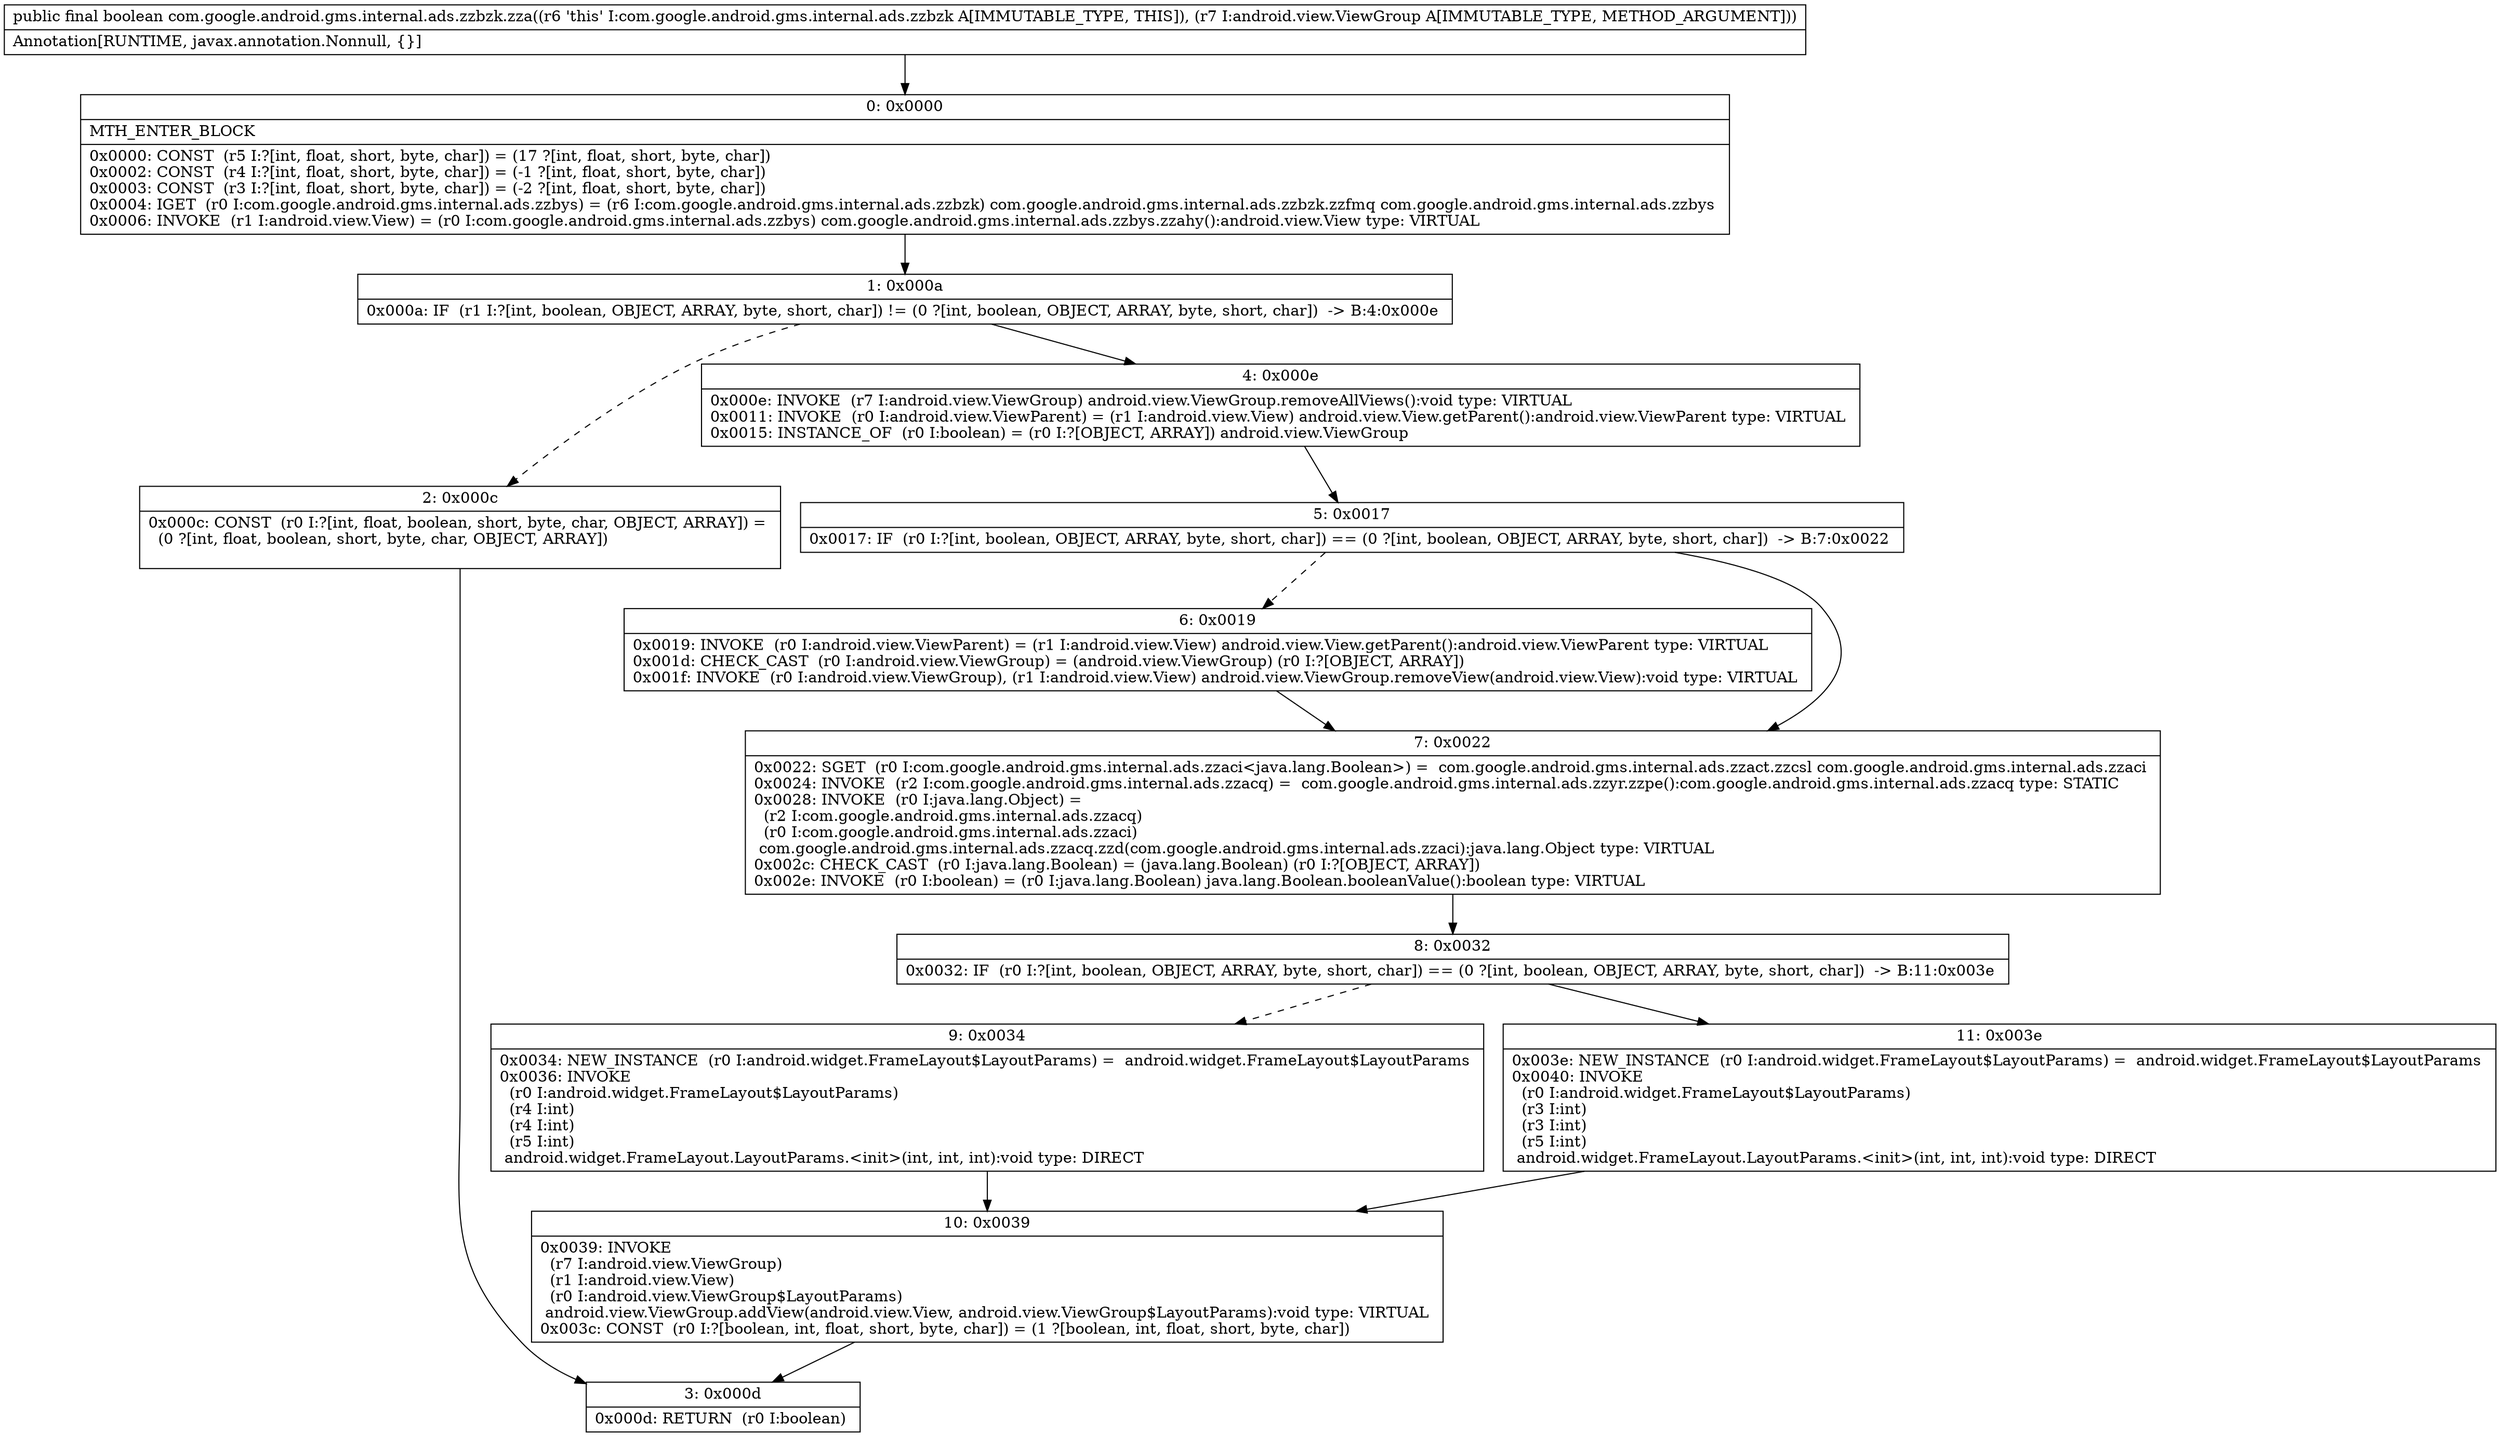 digraph "CFG forcom.google.android.gms.internal.ads.zzbzk.zza(Landroid\/view\/ViewGroup;)Z" {
Node_0 [shape=record,label="{0\:\ 0x0000|MTH_ENTER_BLOCK\l|0x0000: CONST  (r5 I:?[int, float, short, byte, char]) = (17 ?[int, float, short, byte, char]) \l0x0002: CONST  (r4 I:?[int, float, short, byte, char]) = (\-1 ?[int, float, short, byte, char]) \l0x0003: CONST  (r3 I:?[int, float, short, byte, char]) = (\-2 ?[int, float, short, byte, char]) \l0x0004: IGET  (r0 I:com.google.android.gms.internal.ads.zzbys) = (r6 I:com.google.android.gms.internal.ads.zzbzk) com.google.android.gms.internal.ads.zzbzk.zzfmq com.google.android.gms.internal.ads.zzbys \l0x0006: INVOKE  (r1 I:android.view.View) = (r0 I:com.google.android.gms.internal.ads.zzbys) com.google.android.gms.internal.ads.zzbys.zzahy():android.view.View type: VIRTUAL \l}"];
Node_1 [shape=record,label="{1\:\ 0x000a|0x000a: IF  (r1 I:?[int, boolean, OBJECT, ARRAY, byte, short, char]) != (0 ?[int, boolean, OBJECT, ARRAY, byte, short, char])  \-\> B:4:0x000e \l}"];
Node_2 [shape=record,label="{2\:\ 0x000c|0x000c: CONST  (r0 I:?[int, float, boolean, short, byte, char, OBJECT, ARRAY]) = \l  (0 ?[int, float, boolean, short, byte, char, OBJECT, ARRAY])\l \l}"];
Node_3 [shape=record,label="{3\:\ 0x000d|0x000d: RETURN  (r0 I:boolean) \l}"];
Node_4 [shape=record,label="{4\:\ 0x000e|0x000e: INVOKE  (r7 I:android.view.ViewGroup) android.view.ViewGroup.removeAllViews():void type: VIRTUAL \l0x0011: INVOKE  (r0 I:android.view.ViewParent) = (r1 I:android.view.View) android.view.View.getParent():android.view.ViewParent type: VIRTUAL \l0x0015: INSTANCE_OF  (r0 I:boolean) = (r0 I:?[OBJECT, ARRAY]) android.view.ViewGroup \l}"];
Node_5 [shape=record,label="{5\:\ 0x0017|0x0017: IF  (r0 I:?[int, boolean, OBJECT, ARRAY, byte, short, char]) == (0 ?[int, boolean, OBJECT, ARRAY, byte, short, char])  \-\> B:7:0x0022 \l}"];
Node_6 [shape=record,label="{6\:\ 0x0019|0x0019: INVOKE  (r0 I:android.view.ViewParent) = (r1 I:android.view.View) android.view.View.getParent():android.view.ViewParent type: VIRTUAL \l0x001d: CHECK_CAST  (r0 I:android.view.ViewGroup) = (android.view.ViewGroup) (r0 I:?[OBJECT, ARRAY]) \l0x001f: INVOKE  (r0 I:android.view.ViewGroup), (r1 I:android.view.View) android.view.ViewGroup.removeView(android.view.View):void type: VIRTUAL \l}"];
Node_7 [shape=record,label="{7\:\ 0x0022|0x0022: SGET  (r0 I:com.google.android.gms.internal.ads.zzaci\<java.lang.Boolean\>) =  com.google.android.gms.internal.ads.zzact.zzcsl com.google.android.gms.internal.ads.zzaci \l0x0024: INVOKE  (r2 I:com.google.android.gms.internal.ads.zzacq) =  com.google.android.gms.internal.ads.zzyr.zzpe():com.google.android.gms.internal.ads.zzacq type: STATIC \l0x0028: INVOKE  (r0 I:java.lang.Object) = \l  (r2 I:com.google.android.gms.internal.ads.zzacq)\l  (r0 I:com.google.android.gms.internal.ads.zzaci)\l com.google.android.gms.internal.ads.zzacq.zzd(com.google.android.gms.internal.ads.zzaci):java.lang.Object type: VIRTUAL \l0x002c: CHECK_CAST  (r0 I:java.lang.Boolean) = (java.lang.Boolean) (r0 I:?[OBJECT, ARRAY]) \l0x002e: INVOKE  (r0 I:boolean) = (r0 I:java.lang.Boolean) java.lang.Boolean.booleanValue():boolean type: VIRTUAL \l}"];
Node_8 [shape=record,label="{8\:\ 0x0032|0x0032: IF  (r0 I:?[int, boolean, OBJECT, ARRAY, byte, short, char]) == (0 ?[int, boolean, OBJECT, ARRAY, byte, short, char])  \-\> B:11:0x003e \l}"];
Node_9 [shape=record,label="{9\:\ 0x0034|0x0034: NEW_INSTANCE  (r0 I:android.widget.FrameLayout$LayoutParams) =  android.widget.FrameLayout$LayoutParams \l0x0036: INVOKE  \l  (r0 I:android.widget.FrameLayout$LayoutParams)\l  (r4 I:int)\l  (r4 I:int)\l  (r5 I:int)\l android.widget.FrameLayout.LayoutParams.\<init\>(int, int, int):void type: DIRECT \l}"];
Node_10 [shape=record,label="{10\:\ 0x0039|0x0039: INVOKE  \l  (r7 I:android.view.ViewGroup)\l  (r1 I:android.view.View)\l  (r0 I:android.view.ViewGroup$LayoutParams)\l android.view.ViewGroup.addView(android.view.View, android.view.ViewGroup$LayoutParams):void type: VIRTUAL \l0x003c: CONST  (r0 I:?[boolean, int, float, short, byte, char]) = (1 ?[boolean, int, float, short, byte, char]) \l}"];
Node_11 [shape=record,label="{11\:\ 0x003e|0x003e: NEW_INSTANCE  (r0 I:android.widget.FrameLayout$LayoutParams) =  android.widget.FrameLayout$LayoutParams \l0x0040: INVOKE  \l  (r0 I:android.widget.FrameLayout$LayoutParams)\l  (r3 I:int)\l  (r3 I:int)\l  (r5 I:int)\l android.widget.FrameLayout.LayoutParams.\<init\>(int, int, int):void type: DIRECT \l}"];
MethodNode[shape=record,label="{public final boolean com.google.android.gms.internal.ads.zzbzk.zza((r6 'this' I:com.google.android.gms.internal.ads.zzbzk A[IMMUTABLE_TYPE, THIS]), (r7 I:android.view.ViewGroup A[IMMUTABLE_TYPE, METHOD_ARGUMENT]))  | Annotation[RUNTIME, javax.annotation.Nonnull, \{\}]\l}"];
MethodNode -> Node_0;
Node_0 -> Node_1;
Node_1 -> Node_2[style=dashed];
Node_1 -> Node_4;
Node_2 -> Node_3;
Node_4 -> Node_5;
Node_5 -> Node_6[style=dashed];
Node_5 -> Node_7;
Node_6 -> Node_7;
Node_7 -> Node_8;
Node_8 -> Node_9[style=dashed];
Node_8 -> Node_11;
Node_9 -> Node_10;
Node_10 -> Node_3;
Node_11 -> Node_10;
}

